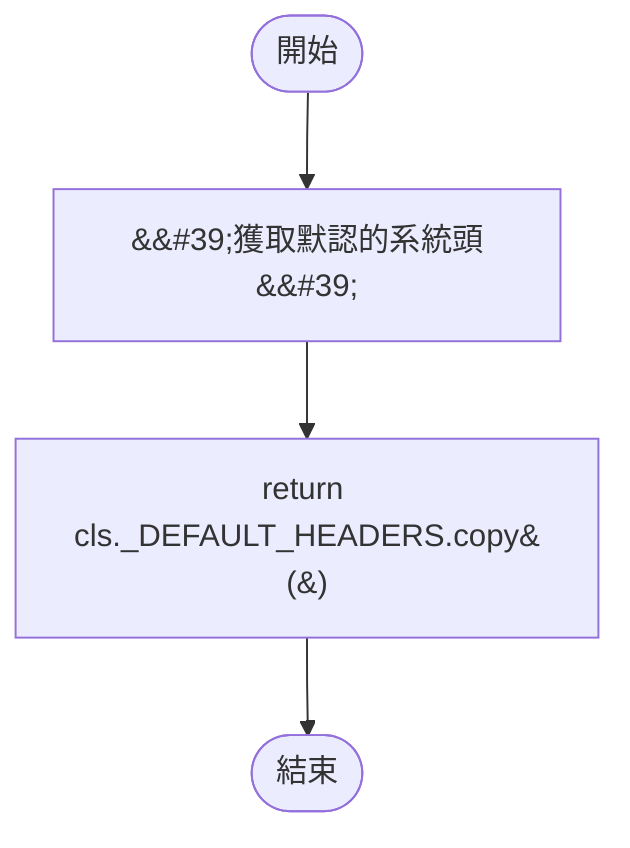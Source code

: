 flowchart TB
    n1([開始])
    n2([結束])
    n3[&amp;&#35;39;獲取默認的系統頭&amp;&#35;39;]
    n4[return cls._DEFAULT_HEADERS.copy&#40;&#41;]
    n1 --> n3
    n3 --> n4
    n4 --> n2